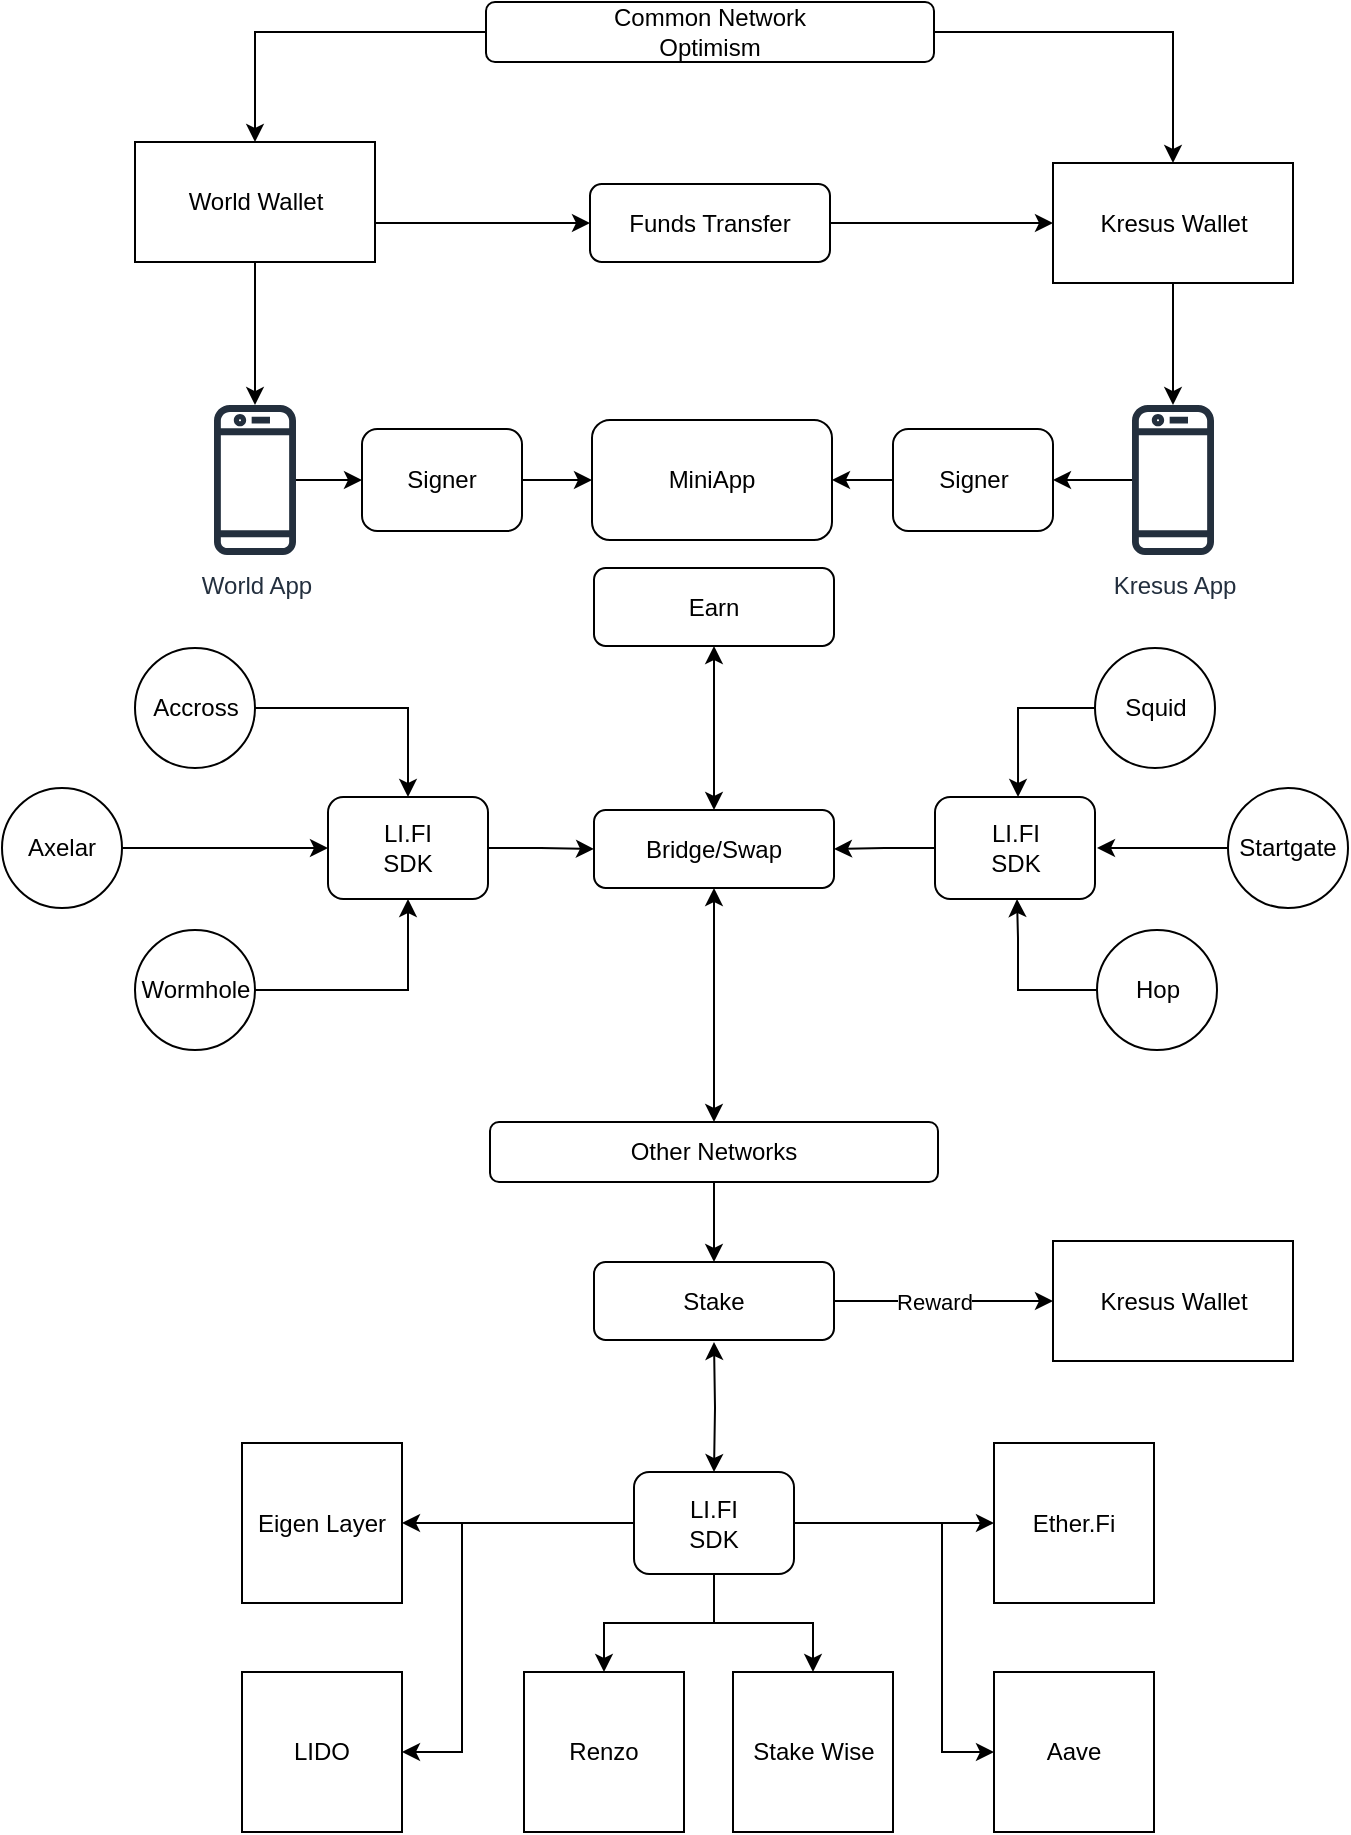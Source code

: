 <mxfile version="24.7.12">
  <diagram name="Page-1" id="8HVVYqKfXhcnhw4byhm_">
    <mxGraphModel dx="1148" dy="581" grid="1" gridSize="10" guides="1" tooltips="1" connect="1" arrows="1" fold="1" page="1" pageScale="1" pageWidth="850" pageHeight="1100" math="0" shadow="0">
      <root>
        <mxCell id="0" />
        <mxCell id="1" parent="0" />
        <mxCell id="dPlBs3OxKMqILGhpUdvq-26" value="" style="edgeStyle=orthogonalEdgeStyle;rounded=0;orthogonalLoop=1;jettySize=auto;html=1;" edge="1" parent="1" source="dPlBs3OxKMqILGhpUdvq-1" target="dPlBs3OxKMqILGhpUdvq-20">
          <mxGeometry relative="1" as="geometry" />
        </mxCell>
        <mxCell id="dPlBs3OxKMqILGhpUdvq-1" value="World App" style="sketch=0;outlineConnect=0;fontColor=#232F3E;gradientColor=none;fillColor=#232F3D;strokeColor=none;dashed=0;verticalLabelPosition=bottom;verticalAlign=top;align=center;html=1;fontSize=12;fontStyle=0;aspect=fixed;pointerEvents=1;shape=mxgraph.aws4.mobile_client;" vertex="1" parent="1">
          <mxGeometry x="176" y="360" width="41" height="78" as="geometry" />
        </mxCell>
        <mxCell id="dPlBs3OxKMqILGhpUdvq-2" value="MiniApp" style="rounded=1;whiteSpace=wrap;html=1;" vertex="1" parent="1">
          <mxGeometry x="365" y="369" width="120" height="60" as="geometry" />
        </mxCell>
        <mxCell id="dPlBs3OxKMqILGhpUdvq-24" value="" style="edgeStyle=orthogonalEdgeStyle;rounded=0;orthogonalLoop=1;jettySize=auto;html=1;" edge="1" parent="1" source="dPlBs3OxKMqILGhpUdvq-3" target="dPlBs3OxKMqILGhpUdvq-21">
          <mxGeometry relative="1" as="geometry" />
        </mxCell>
        <mxCell id="dPlBs3OxKMqILGhpUdvq-3" value="Kresus App" style="sketch=0;outlineConnect=0;fontColor=#232F3E;gradientColor=none;fillColor=#232F3D;strokeColor=none;dashed=0;verticalLabelPosition=bottom;verticalAlign=top;align=center;html=1;fontSize=12;fontStyle=0;aspect=fixed;pointerEvents=1;shape=mxgraph.aws4.mobile_client;" vertex="1" parent="1">
          <mxGeometry x="635" y="360" width="41" height="78" as="geometry" />
        </mxCell>
        <mxCell id="dPlBs3OxKMqILGhpUdvq-11" style="edgeStyle=orthogonalEdgeStyle;rounded=0;orthogonalLoop=1;jettySize=auto;html=1;entryX=0;entryY=0.5;entryDx=0;entryDy=0;" edge="1" parent="1" source="dPlBs3OxKMqILGhpUdvq-4" target="dPlBs3OxKMqILGhpUdvq-10">
          <mxGeometry relative="1" as="geometry">
            <Array as="points">
              <mxPoint x="245" y="271" />
            </Array>
          </mxGeometry>
        </mxCell>
        <mxCell id="dPlBs3OxKMqILGhpUdvq-16" value="" style="edgeStyle=orthogonalEdgeStyle;rounded=0;orthogonalLoop=1;jettySize=auto;html=1;" edge="1" parent="1" source="dPlBs3OxKMqILGhpUdvq-4" target="dPlBs3OxKMqILGhpUdvq-1">
          <mxGeometry relative="1" as="geometry" />
        </mxCell>
        <mxCell id="dPlBs3OxKMqILGhpUdvq-4" value="World Wallet" style="rounded=0;whiteSpace=wrap;html=1;" vertex="1" parent="1">
          <mxGeometry x="136.5" y="230" width="120" height="60" as="geometry" />
        </mxCell>
        <mxCell id="dPlBs3OxKMqILGhpUdvq-12" style="edgeStyle=orthogonalEdgeStyle;rounded=0;orthogonalLoop=1;jettySize=auto;html=1;entryX=1;entryY=0.5;entryDx=0;entryDy=0;startArrow=classic;startFill=1;endArrow=none;endFill=0;" edge="1" parent="1" source="dPlBs3OxKMqILGhpUdvq-5" target="dPlBs3OxKMqILGhpUdvq-10">
          <mxGeometry relative="1" as="geometry">
            <Array as="points">
              <mxPoint x="605" y="271" />
            </Array>
          </mxGeometry>
        </mxCell>
        <mxCell id="dPlBs3OxKMqILGhpUdvq-17" value="" style="edgeStyle=orthogonalEdgeStyle;rounded=0;orthogonalLoop=1;jettySize=auto;html=1;" edge="1" parent="1" source="dPlBs3OxKMqILGhpUdvq-5" target="dPlBs3OxKMqILGhpUdvq-3">
          <mxGeometry relative="1" as="geometry" />
        </mxCell>
        <mxCell id="dPlBs3OxKMqILGhpUdvq-5" value="Kresus Wallet" style="rounded=0;whiteSpace=wrap;html=1;" vertex="1" parent="1">
          <mxGeometry x="595.5" y="240.5" width="120" height="60" as="geometry" />
        </mxCell>
        <mxCell id="dPlBs3OxKMqILGhpUdvq-22" style="edgeStyle=orthogonalEdgeStyle;rounded=0;orthogonalLoop=1;jettySize=auto;html=1;" edge="1" parent="1" source="dPlBs3OxKMqILGhpUdvq-6" target="dPlBs3OxKMqILGhpUdvq-4">
          <mxGeometry relative="1" as="geometry" />
        </mxCell>
        <mxCell id="dPlBs3OxKMqILGhpUdvq-23" style="edgeStyle=orthogonalEdgeStyle;rounded=0;orthogonalLoop=1;jettySize=auto;html=1;" edge="1" parent="1" source="dPlBs3OxKMqILGhpUdvq-6" target="dPlBs3OxKMqILGhpUdvq-5">
          <mxGeometry relative="1" as="geometry" />
        </mxCell>
        <mxCell id="dPlBs3OxKMqILGhpUdvq-6" value="Common Network&lt;br&gt;Optimism" style="rounded=1;whiteSpace=wrap;html=1;" vertex="1" parent="1">
          <mxGeometry x="312" y="160" width="224" height="30" as="geometry" />
        </mxCell>
        <mxCell id="dPlBs3OxKMqILGhpUdvq-10" value="Funds Transfer" style="rounded=1;whiteSpace=wrap;html=1;" vertex="1" parent="1">
          <mxGeometry x="364" y="251" width="120" height="39" as="geometry" />
        </mxCell>
        <mxCell id="dPlBs3OxKMqILGhpUdvq-15" value="" style="edgeStyle=orthogonalEdgeStyle;rounded=0;orthogonalLoop=1;jettySize=auto;html=1;startArrow=classic;startFill=1;" edge="1" parent="1" source="dPlBs3OxKMqILGhpUdvq-13" target="dPlBs3OxKMqILGhpUdvq-14">
          <mxGeometry relative="1" as="geometry" />
        </mxCell>
        <mxCell id="dPlBs3OxKMqILGhpUdvq-13" value="Earn" style="rounded=1;whiteSpace=wrap;html=1;" vertex="1" parent="1">
          <mxGeometry x="366" y="443" width="120" height="39" as="geometry" />
        </mxCell>
        <mxCell id="dPlBs3OxKMqILGhpUdvq-34" value="" style="edgeStyle=orthogonalEdgeStyle;rounded=0;orthogonalLoop=1;jettySize=auto;html=1;startArrow=classic;startFill=1;" edge="1" parent="1" source="dPlBs3OxKMqILGhpUdvq-14" target="dPlBs3OxKMqILGhpUdvq-32">
          <mxGeometry relative="1" as="geometry" />
        </mxCell>
        <mxCell id="dPlBs3OxKMqILGhpUdvq-14" value="Bridge/Swap" style="rounded=1;whiteSpace=wrap;html=1;" vertex="1" parent="1">
          <mxGeometry x="366" y="564" width="120" height="39" as="geometry" />
        </mxCell>
        <mxCell id="dPlBs3OxKMqILGhpUdvq-27" value="" style="edgeStyle=orthogonalEdgeStyle;rounded=0;orthogonalLoop=1;jettySize=auto;html=1;" edge="1" parent="1" source="dPlBs3OxKMqILGhpUdvq-20" target="dPlBs3OxKMqILGhpUdvq-2">
          <mxGeometry relative="1" as="geometry" />
        </mxCell>
        <mxCell id="dPlBs3OxKMqILGhpUdvq-20" value="Signer" style="rounded=1;whiteSpace=wrap;html=1;" vertex="1" parent="1">
          <mxGeometry x="250" y="373.5" width="80" height="51" as="geometry" />
        </mxCell>
        <mxCell id="dPlBs3OxKMqILGhpUdvq-25" value="" style="edgeStyle=orthogonalEdgeStyle;rounded=0;orthogonalLoop=1;jettySize=auto;html=1;" edge="1" parent="1" source="dPlBs3OxKMqILGhpUdvq-21" target="dPlBs3OxKMqILGhpUdvq-2">
          <mxGeometry relative="1" as="geometry" />
        </mxCell>
        <mxCell id="dPlBs3OxKMqILGhpUdvq-21" value="Signer" style="rounded=1;whiteSpace=wrap;html=1;" vertex="1" parent="1">
          <mxGeometry x="515.5" y="373.5" width="80" height="51" as="geometry" />
        </mxCell>
        <mxCell id="dPlBs3OxKMqILGhpUdvq-60" value="" style="edgeStyle=orthogonalEdgeStyle;rounded=0;orthogonalLoop=1;jettySize=auto;html=1;" edge="1" parent="1" source="dPlBs3OxKMqILGhpUdvq-32" target="dPlBs3OxKMqILGhpUdvq-59">
          <mxGeometry relative="1" as="geometry" />
        </mxCell>
        <mxCell id="dPlBs3OxKMqILGhpUdvq-32" value="Other Networks" style="rounded=1;whiteSpace=wrap;html=1;" vertex="1" parent="1">
          <mxGeometry x="314" y="720" width="224" height="30" as="geometry" />
        </mxCell>
        <mxCell id="dPlBs3OxKMqILGhpUdvq-53" style="edgeStyle=orthogonalEdgeStyle;rounded=0;orthogonalLoop=1;jettySize=auto;html=1;" edge="1" parent="1" source="dPlBs3OxKMqILGhpUdvq-39" target="dPlBs3OxKMqILGhpUdvq-51">
          <mxGeometry relative="1" as="geometry" />
        </mxCell>
        <mxCell id="dPlBs3OxKMqILGhpUdvq-39" value="Accross" style="ellipse;whiteSpace=wrap;html=1;aspect=fixed;" vertex="1" parent="1">
          <mxGeometry x="136.5" y="483" width="60" height="60" as="geometry" />
        </mxCell>
        <mxCell id="dPlBs3OxKMqILGhpUdvq-54" style="edgeStyle=orthogonalEdgeStyle;rounded=0;orthogonalLoop=1;jettySize=auto;html=1;" edge="1" parent="1" source="dPlBs3OxKMqILGhpUdvq-41" target="dPlBs3OxKMqILGhpUdvq-51">
          <mxGeometry relative="1" as="geometry" />
        </mxCell>
        <mxCell id="dPlBs3OxKMqILGhpUdvq-41" value="Axelar" style="ellipse;whiteSpace=wrap;html=1;aspect=fixed;" vertex="1" parent="1">
          <mxGeometry x="70" y="553" width="60" height="60" as="geometry" />
        </mxCell>
        <mxCell id="dPlBs3OxKMqILGhpUdvq-55" style="edgeStyle=orthogonalEdgeStyle;rounded=0;orthogonalLoop=1;jettySize=auto;html=1;" edge="1" parent="1" source="dPlBs3OxKMqILGhpUdvq-42" target="dPlBs3OxKMqILGhpUdvq-51">
          <mxGeometry relative="1" as="geometry" />
        </mxCell>
        <mxCell id="dPlBs3OxKMqILGhpUdvq-42" value="Wormhole" style="ellipse;whiteSpace=wrap;html=1;aspect=fixed;" vertex="1" parent="1">
          <mxGeometry x="136.5" y="624" width="60" height="60" as="geometry" />
        </mxCell>
        <mxCell id="dPlBs3OxKMqILGhpUdvq-47" style="edgeStyle=orthogonalEdgeStyle;rounded=0;orthogonalLoop=1;jettySize=auto;html=1;" edge="1" parent="1">
          <mxGeometry relative="1" as="geometry">
            <mxPoint x="617.5" y="513" as="sourcePoint" />
            <mxPoint x="578.026" y="557.5" as="targetPoint" />
            <Array as="points">
              <mxPoint x="578" y="513" />
            </Array>
          </mxGeometry>
        </mxCell>
        <mxCell id="dPlBs3OxKMqILGhpUdvq-43" value="Squid" style="ellipse;whiteSpace=wrap;html=1;aspect=fixed;" vertex="1" parent="1">
          <mxGeometry x="616.5" y="483" width="60" height="60" as="geometry" />
        </mxCell>
        <mxCell id="dPlBs3OxKMqILGhpUdvq-48" value="" style="edgeStyle=orthogonalEdgeStyle;rounded=0;orthogonalLoop=1;jettySize=auto;html=1;" edge="1" parent="1" source="dPlBs3OxKMqILGhpUdvq-44">
          <mxGeometry relative="1" as="geometry">
            <mxPoint x="617.5" y="583" as="targetPoint" />
          </mxGeometry>
        </mxCell>
        <mxCell id="dPlBs3OxKMqILGhpUdvq-44" value="Startgate" style="ellipse;whiteSpace=wrap;html=1;aspect=fixed;" vertex="1" parent="1">
          <mxGeometry x="683" y="553" width="60" height="60" as="geometry" />
        </mxCell>
        <mxCell id="dPlBs3OxKMqILGhpUdvq-49" style="edgeStyle=orthogonalEdgeStyle;rounded=0;orthogonalLoop=1;jettySize=auto;html=1;entryX=0.5;entryY=1;entryDx=0;entryDy=0;" edge="1" parent="1" source="dPlBs3OxKMqILGhpUdvq-45">
          <mxGeometry relative="1" as="geometry">
            <mxPoint x="577.5" y="608.5" as="targetPoint" />
            <Array as="points">
              <mxPoint x="578" y="654" />
              <mxPoint x="578" y="628" />
              <mxPoint x="578" y="628" />
            </Array>
          </mxGeometry>
        </mxCell>
        <mxCell id="dPlBs3OxKMqILGhpUdvq-45" value="Hop" style="ellipse;whiteSpace=wrap;html=1;aspect=fixed;" vertex="1" parent="1">
          <mxGeometry x="617.5" y="624" width="60" height="60" as="geometry" />
        </mxCell>
        <mxCell id="dPlBs3OxKMqILGhpUdvq-50" value="" style="edgeStyle=orthogonalEdgeStyle;rounded=0;orthogonalLoop=1;jettySize=auto;html=1;" edge="1" parent="1" source="dPlBs3OxKMqILGhpUdvq-46" target="dPlBs3OxKMqILGhpUdvq-14">
          <mxGeometry relative="1" as="geometry" />
        </mxCell>
        <mxCell id="dPlBs3OxKMqILGhpUdvq-46" value="LI.FI&lt;br&gt;SDK" style="rounded=1;whiteSpace=wrap;html=1;" vertex="1" parent="1">
          <mxGeometry x="536.5" y="557.5" width="80" height="51" as="geometry" />
        </mxCell>
        <mxCell id="dPlBs3OxKMqILGhpUdvq-52" value="" style="edgeStyle=orthogonalEdgeStyle;rounded=0;orthogonalLoop=1;jettySize=auto;html=1;" edge="1" parent="1" source="dPlBs3OxKMqILGhpUdvq-51" target="dPlBs3OxKMqILGhpUdvq-14">
          <mxGeometry relative="1" as="geometry" />
        </mxCell>
        <mxCell id="dPlBs3OxKMqILGhpUdvq-51" value="LI.FI&lt;br&gt;SDK" style="rounded=1;whiteSpace=wrap;html=1;" vertex="1" parent="1">
          <mxGeometry x="233" y="557.5" width="80" height="51" as="geometry" />
        </mxCell>
        <mxCell id="dPlBs3OxKMqILGhpUdvq-68" style="edgeStyle=orthogonalEdgeStyle;rounded=0;orthogonalLoop=1;jettySize=auto;html=1;entryX=1;entryY=0.5;entryDx=0;entryDy=0;" edge="1" parent="1" source="dPlBs3OxKMqILGhpUdvq-56" target="dPlBs3OxKMqILGhpUdvq-58">
          <mxGeometry relative="1" as="geometry" />
        </mxCell>
        <mxCell id="dPlBs3OxKMqILGhpUdvq-69" style="edgeStyle=orthogonalEdgeStyle;rounded=0;orthogonalLoop=1;jettySize=auto;html=1;entryX=1;entryY=0.5;entryDx=0;entryDy=0;" edge="1" parent="1" source="dPlBs3OxKMqILGhpUdvq-56" target="dPlBs3OxKMqILGhpUdvq-61">
          <mxGeometry relative="1" as="geometry">
            <Array as="points">
              <mxPoint x="300" y="920" />
              <mxPoint x="300" y="1035" />
            </Array>
          </mxGeometry>
        </mxCell>
        <mxCell id="dPlBs3OxKMqILGhpUdvq-70" style="edgeStyle=orthogonalEdgeStyle;rounded=0;orthogonalLoop=1;jettySize=auto;html=1;" edge="1" parent="1" source="dPlBs3OxKMqILGhpUdvq-56" target="dPlBs3OxKMqILGhpUdvq-62">
          <mxGeometry relative="1" as="geometry" />
        </mxCell>
        <mxCell id="dPlBs3OxKMqILGhpUdvq-71" style="edgeStyle=orthogonalEdgeStyle;rounded=0;orthogonalLoop=1;jettySize=auto;html=1;" edge="1" parent="1" source="dPlBs3OxKMqILGhpUdvq-56" target="dPlBs3OxKMqILGhpUdvq-63">
          <mxGeometry relative="1" as="geometry" />
        </mxCell>
        <mxCell id="dPlBs3OxKMqILGhpUdvq-72" style="edgeStyle=orthogonalEdgeStyle;rounded=0;orthogonalLoop=1;jettySize=auto;html=1;entryX=0;entryY=0.5;entryDx=0;entryDy=0;" edge="1" parent="1" source="dPlBs3OxKMqILGhpUdvq-56" target="dPlBs3OxKMqILGhpUdvq-64">
          <mxGeometry relative="1" as="geometry">
            <Array as="points">
              <mxPoint x="540" y="920" />
              <mxPoint x="540" y="1035" />
            </Array>
          </mxGeometry>
        </mxCell>
        <mxCell id="dPlBs3OxKMqILGhpUdvq-73" style="edgeStyle=orthogonalEdgeStyle;rounded=0;orthogonalLoop=1;jettySize=auto;html=1;entryX=0;entryY=0.5;entryDx=0;entryDy=0;" edge="1" parent="1" source="dPlBs3OxKMqILGhpUdvq-56" target="dPlBs3OxKMqILGhpUdvq-65">
          <mxGeometry relative="1" as="geometry" />
        </mxCell>
        <mxCell id="dPlBs3OxKMqILGhpUdvq-56" value="LI.FI&lt;br&gt;SDK" style="rounded=1;whiteSpace=wrap;html=1;" vertex="1" parent="1">
          <mxGeometry x="386" y="895" width="80" height="51" as="geometry" />
        </mxCell>
        <mxCell id="dPlBs3OxKMqILGhpUdvq-58" value="Eigen Layer" style="whiteSpace=wrap;html=1;aspect=fixed;" vertex="1" parent="1">
          <mxGeometry x="190" y="880.5" width="80" height="80" as="geometry" />
        </mxCell>
        <mxCell id="dPlBs3OxKMqILGhpUdvq-67" value="" style="edgeStyle=orthogonalEdgeStyle;rounded=0;orthogonalLoop=1;jettySize=auto;html=1;startArrow=classic;startFill=1;" edge="1" parent="1" target="dPlBs3OxKMqILGhpUdvq-56">
          <mxGeometry relative="1" as="geometry">
            <mxPoint x="426" y="830" as="sourcePoint" />
          </mxGeometry>
        </mxCell>
        <mxCell id="dPlBs3OxKMqILGhpUdvq-75" value="" style="edgeStyle=orthogonalEdgeStyle;rounded=0;orthogonalLoop=1;jettySize=auto;html=1;" edge="1" parent="1" source="dPlBs3OxKMqILGhpUdvq-59" target="dPlBs3OxKMqILGhpUdvq-74">
          <mxGeometry relative="1" as="geometry" />
        </mxCell>
        <mxCell id="dPlBs3OxKMqILGhpUdvq-76" value="Reward" style="edgeLabel;html=1;align=center;verticalAlign=middle;resizable=0;points=[];" vertex="1" connectable="0" parent="dPlBs3OxKMqILGhpUdvq-75">
          <mxGeometry x="-0.32" y="-1" relative="1" as="geometry">
            <mxPoint x="13" y="-1" as="offset" />
          </mxGeometry>
        </mxCell>
        <mxCell id="dPlBs3OxKMqILGhpUdvq-59" value="Stake" style="rounded=1;whiteSpace=wrap;html=1;" vertex="1" parent="1">
          <mxGeometry x="366" y="790" width="120" height="39" as="geometry" />
        </mxCell>
        <mxCell id="dPlBs3OxKMqILGhpUdvq-61" value="LIDO" style="whiteSpace=wrap;html=1;aspect=fixed;" vertex="1" parent="1">
          <mxGeometry x="190" y="995" width="80" height="80" as="geometry" />
        </mxCell>
        <mxCell id="dPlBs3OxKMqILGhpUdvq-62" value="Renzo" style="whiteSpace=wrap;html=1;aspect=fixed;" vertex="1" parent="1">
          <mxGeometry x="331" y="995" width="80" height="80" as="geometry" />
        </mxCell>
        <mxCell id="dPlBs3OxKMqILGhpUdvq-63" value="Stake Wise" style="whiteSpace=wrap;html=1;aspect=fixed;" vertex="1" parent="1">
          <mxGeometry x="435.5" y="995" width="80" height="80" as="geometry" />
        </mxCell>
        <mxCell id="dPlBs3OxKMqILGhpUdvq-64" value="Aave" style="whiteSpace=wrap;html=1;aspect=fixed;" vertex="1" parent="1">
          <mxGeometry x="566" y="995" width="80" height="80" as="geometry" />
        </mxCell>
        <mxCell id="dPlBs3OxKMqILGhpUdvq-65" value="Ether.Fi" style="whiteSpace=wrap;html=1;aspect=fixed;" vertex="1" parent="1">
          <mxGeometry x="566" y="880.5" width="80" height="80" as="geometry" />
        </mxCell>
        <mxCell id="dPlBs3OxKMqILGhpUdvq-74" value="Kresus Wallet" style="rounded=0;whiteSpace=wrap;html=1;" vertex="1" parent="1">
          <mxGeometry x="595.5" y="779.5" width="120" height="60" as="geometry" />
        </mxCell>
      </root>
    </mxGraphModel>
  </diagram>
</mxfile>
